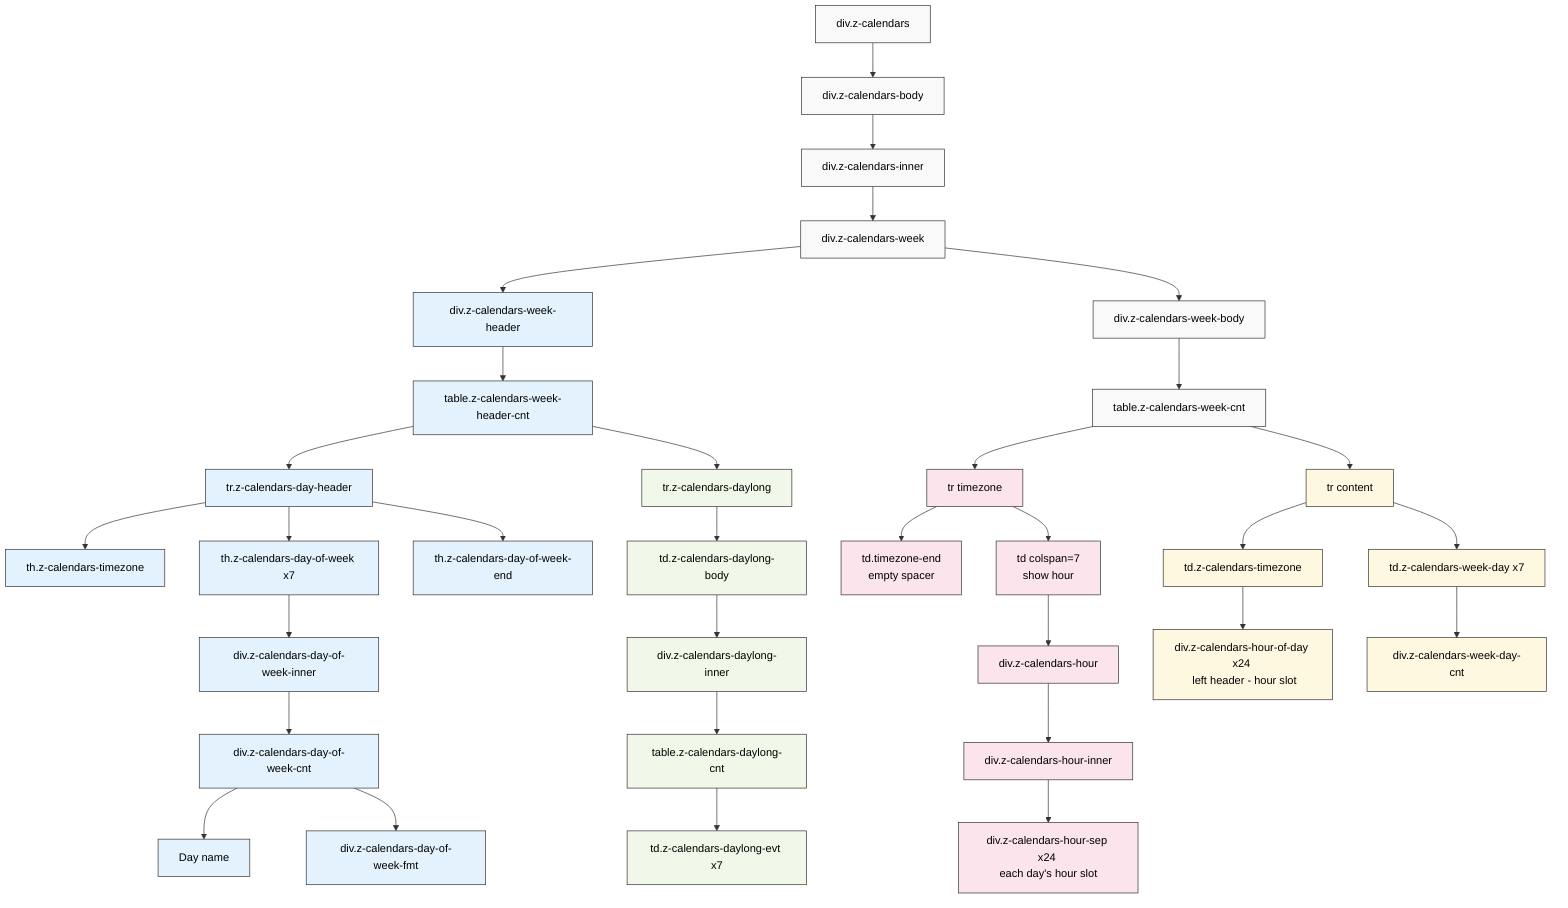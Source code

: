 graph TD
    A[div.z-calendars] --> B[div.z-calendars-body]
    B --> C[div.z-calendars-inner]
    C --> D[div.z-calendars-week]

    D --> E[div.z-calendars-week-header]
    D --> F[div.z-calendars-week-body]

    E --> G[table.z-calendars-week-header-cnt]
    G --> H[tr.z-calendars-day-header]
    G --> I[tr.z-calendars-daylong]

    H --> H1[th.z-calendars-timezone]
    H --> H2[th.z-calendars-day-of-week x7]
    H --> H3[th.z-calendars-day-of-week-end]

    H2 --> H2A[div.z-calendars-day-of-week-inner]
    H2A --> H2B[div.z-calendars-day-of-week-cnt]
    H2B --> H2C[Day name]
    H2B --> H2D[div.z-calendars-day-of-week-fmt]

    I --> I1[td.z-calendars-daylong-body]
    I1 --> I2[div.z-calendars-daylong-inner]
    I2 --> I3[table.z-calendars-daylong-cnt]
    I3 --> I4[td.z-calendars-daylong-evt x7]

    F --> J[table.z-calendars-week-cnt]
    J --> K[tr timezone]
    J --> L[tr content]

    K --> K1[td.timezone-end <br/>empty spacer]
    K --> K2[td colspan=7  <br/> show hour]
    K2 --> K3[div.z-calendars-hour]
    K3 --> K4[div.z-calendars-hour-inner]
    K4 --> K5[div.z-calendars-hour-sep x24 <br/>each day's hour slot ]

    L --> L1[td.z-calendars-timezone]
    L1 --> L2[div.z-calendars-hour-of-day x24 <br/> left header - hour slot]

    L --> L3[td.z-calendars-week-day x7]
    L3 --> L4[div.z-calendars-week-day-cnt]

    classDef default fill:#f9f9f9,stroke:#333,stroke-width:1px,color:black;
    classDef header fill:#E3F2FD,stroke:#333,stroke-width:1px;
    classDef daylong fill:#F1F8E9,stroke:#333,stroke-width:1px;
    classDef hourGrid fill:#FCE4EC,stroke:#333,stroke-width:1px;
    classDef content fill:#FFF8E1,stroke:#333,stroke-width:1px;

    class A,B,C,D default;
    class E,G,H,H1,H2,H3,H2A,H2B,H2C,H2D header;
    class I,I1,I2,I3,I4 daylong;
    class K,K1,K2,K3,K4,K5 hourGrid;
    class L,L1,L2,L3,L4 content;